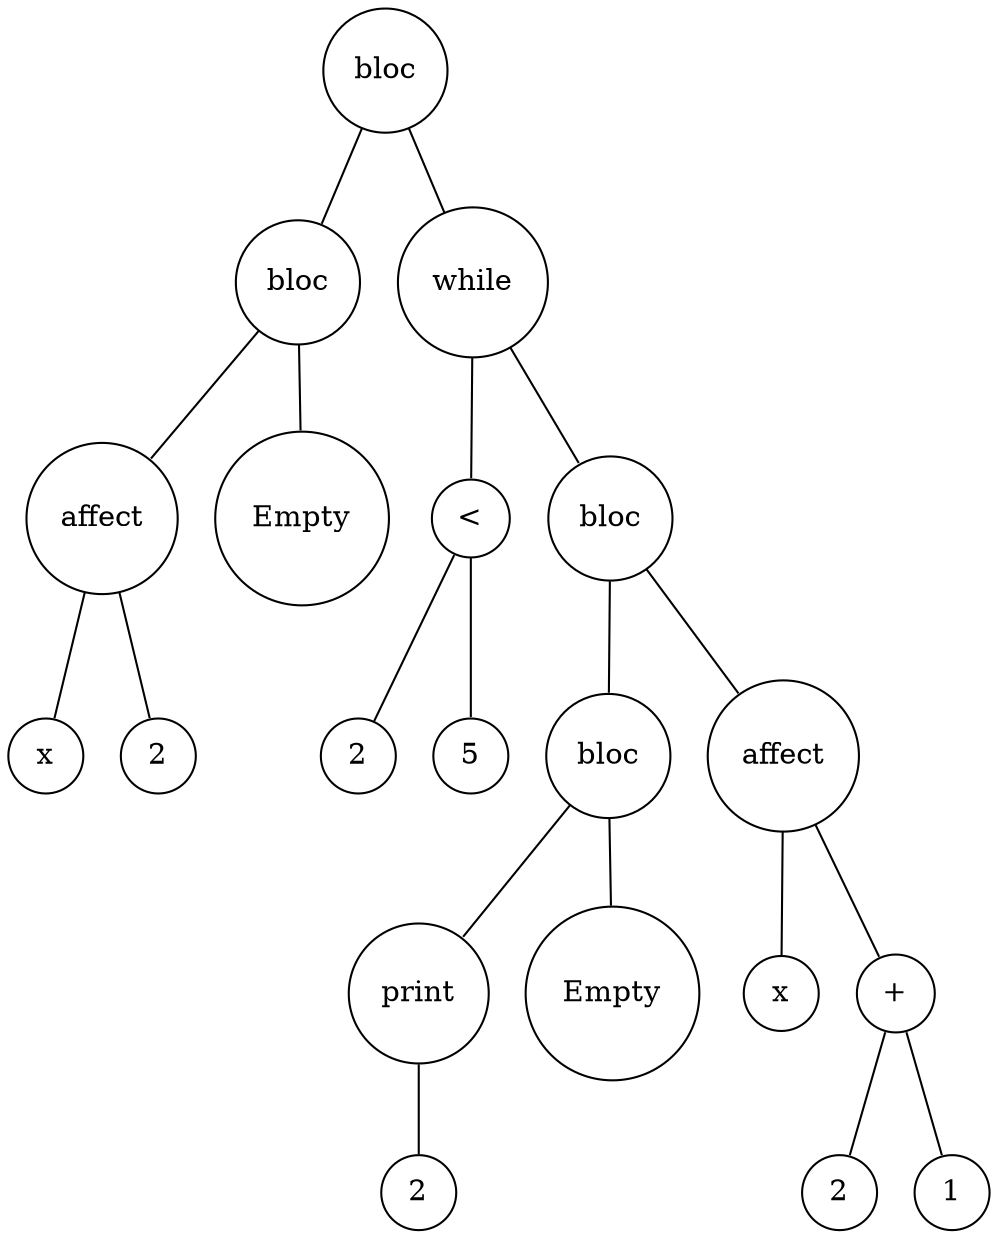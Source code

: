 digraph {
	node [shape=circle]
	"85574e61-3a68-48a3-8d70-09f345e23e07" [label=bloc]
	"0e1fa4a1-3a13-4a4c-ba20-3eb257d11b61" [label=bloc]
	"8c1fab1c-892b-493d-8718-c672cc16ecaa" [label=affect]
	"9c572004-9bd5-457e-8547-43cb7c36a0f1" [label=x]
	"8c1fab1c-892b-493d-8718-c672cc16ecaa" -> "9c572004-9bd5-457e-8547-43cb7c36a0f1" [arrowsize=0]
	"f37660f8-2c7f-4f69-949c-c954c283281b" [label=2]
	"8c1fab1c-892b-493d-8718-c672cc16ecaa" -> "f37660f8-2c7f-4f69-949c-c954c283281b" [arrowsize=0]
	"0e1fa4a1-3a13-4a4c-ba20-3eb257d11b61" -> "8c1fab1c-892b-493d-8718-c672cc16ecaa" [arrowsize=0]
	"cc057565-3535-4d2f-abb6-4e890dab65d6" [label=Empty]
	"0e1fa4a1-3a13-4a4c-ba20-3eb257d11b61" -> "cc057565-3535-4d2f-abb6-4e890dab65d6" [arrowsize=0]
	"85574e61-3a68-48a3-8d70-09f345e23e07" -> "0e1fa4a1-3a13-4a4c-ba20-3eb257d11b61" [arrowsize=0]
	"fc237c8a-ccb7-46e9-a95f-f2bc0176ef17" [label=while]
	"ea0b2309-6d02-4e74-a232-932d9f9ab4f4" [label="<"]
	"350bdd4c-7f27-4cdd-8c91-9e01025377d8" [label=2]
	"ea0b2309-6d02-4e74-a232-932d9f9ab4f4" -> "350bdd4c-7f27-4cdd-8c91-9e01025377d8" [arrowsize=0]
	"78649d1c-21bb-4b7f-ba59-2e680c6c5b93" [label=5]
	"ea0b2309-6d02-4e74-a232-932d9f9ab4f4" -> "78649d1c-21bb-4b7f-ba59-2e680c6c5b93" [arrowsize=0]
	"fc237c8a-ccb7-46e9-a95f-f2bc0176ef17" -> "ea0b2309-6d02-4e74-a232-932d9f9ab4f4" [arrowsize=0]
	"b63c1b5b-0789-4b11-a9da-b74a597b0d0a" [label=bloc]
	"03192237-7f06-43f9-b5ca-03073b13214e" [label=bloc]
	"80585908-f538-41c6-85f3-0d0e90f65b3d" [label=print]
	"073f5ee3-a2ad-4e8b-823b-c521f1df38cb" [label=2]
	"80585908-f538-41c6-85f3-0d0e90f65b3d" -> "073f5ee3-a2ad-4e8b-823b-c521f1df38cb" [arrowsize=0]
	"03192237-7f06-43f9-b5ca-03073b13214e" -> "80585908-f538-41c6-85f3-0d0e90f65b3d" [arrowsize=0]
	"57fb5394-29fc-4961-96fe-019dffc03d23" [label=Empty]
	"03192237-7f06-43f9-b5ca-03073b13214e" -> "57fb5394-29fc-4961-96fe-019dffc03d23" [arrowsize=0]
	"b63c1b5b-0789-4b11-a9da-b74a597b0d0a" -> "03192237-7f06-43f9-b5ca-03073b13214e" [arrowsize=0]
	"478be94f-f047-46d8-a735-b9ff47e1ff9f" [label=affect]
	"c11369e1-8289-4ce3-948f-dfd70d51b854" [label=x]
	"478be94f-f047-46d8-a735-b9ff47e1ff9f" -> "c11369e1-8289-4ce3-948f-dfd70d51b854" [arrowsize=0]
	"803025d3-0701-44e3-ad6e-e8e7b6ed1911" [label="+"]
	"f2083d10-59bb-4d2b-8ea5-343cc122a067" [label=2]
	"803025d3-0701-44e3-ad6e-e8e7b6ed1911" -> "f2083d10-59bb-4d2b-8ea5-343cc122a067" [arrowsize=0]
	"1f23bb7e-6eb2-4961-9597-3070f8432509" [label=1]
	"803025d3-0701-44e3-ad6e-e8e7b6ed1911" -> "1f23bb7e-6eb2-4961-9597-3070f8432509" [arrowsize=0]
	"478be94f-f047-46d8-a735-b9ff47e1ff9f" -> "803025d3-0701-44e3-ad6e-e8e7b6ed1911" [arrowsize=0]
	"b63c1b5b-0789-4b11-a9da-b74a597b0d0a" -> "478be94f-f047-46d8-a735-b9ff47e1ff9f" [arrowsize=0]
	"fc237c8a-ccb7-46e9-a95f-f2bc0176ef17" -> "b63c1b5b-0789-4b11-a9da-b74a597b0d0a" [arrowsize=0]
	"85574e61-3a68-48a3-8d70-09f345e23e07" -> "fc237c8a-ccb7-46e9-a95f-f2bc0176ef17" [arrowsize=0]
}
